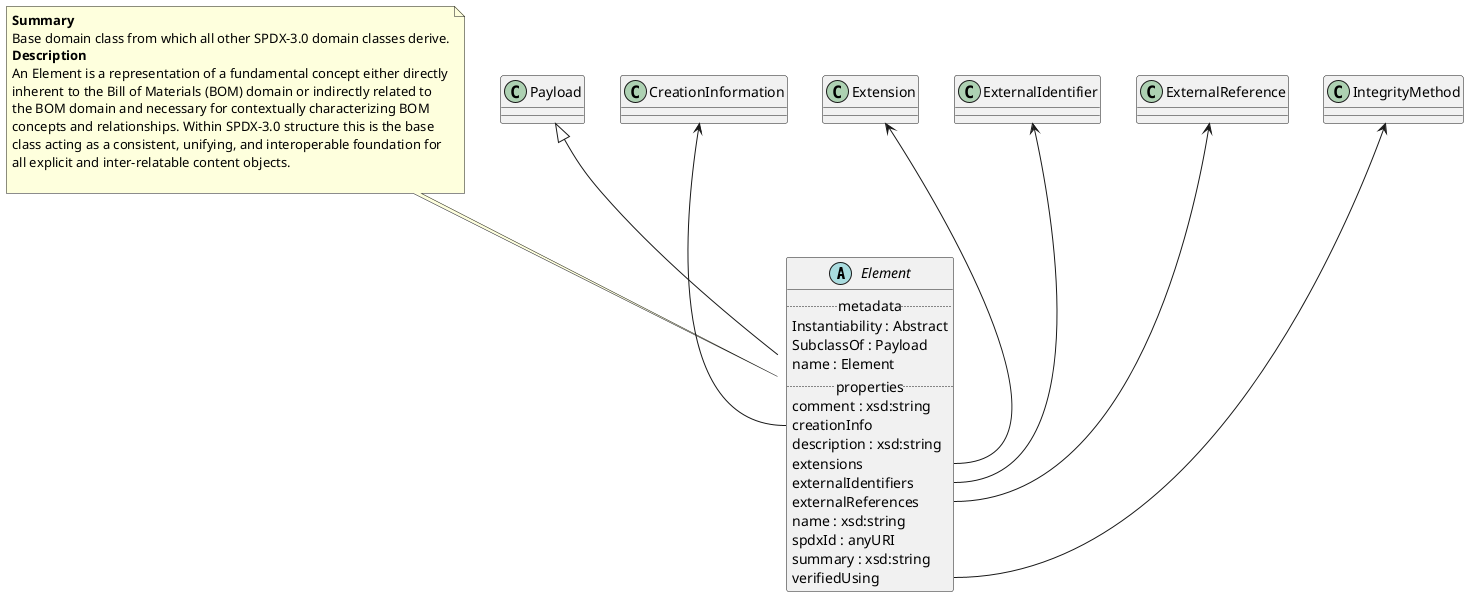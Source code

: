 @startuml
abstract Element {
.. metadata ..
    Instantiability : Abstract
    SubclassOf : Payload
    name : Element
.. properties ..
    comment : xsd:string
    creationInfo
    description : xsd:string
    extensions
    externalIdentifiers
    externalReferences
    name : xsd:string
    spdxId : anyURI
    summary : xsd:string
    verifiedUsing
}
note top of Element
<b>Summary</b>
Base domain class from which all other SPDX-3.0 domain classes derive.
<b>Description</b>
An Element is a representation of a fundamental concept either directly
inherent to the Bill of Materials (BOM) domain or indirectly related to
the BOM domain and necessary for contextually characterizing BOM
concepts and relationships. Within SPDX-3.0 structure this is the base
class acting as a consistent, unifying, and interoperable foundation for
all explicit and inter-relatable content objects.

end note
"Payload" <|-- "Element"
"CreationInformation" <-- "Element::creationInfo"
"Extension" <-- "Element::extensions"
"ExternalIdentifier" <-- "Element::externalIdentifiers"
"ExternalReference" <-- "Element::externalReferences"
"IntegrityMethod" <-- "Element::verifiedUsing"
@enduml
